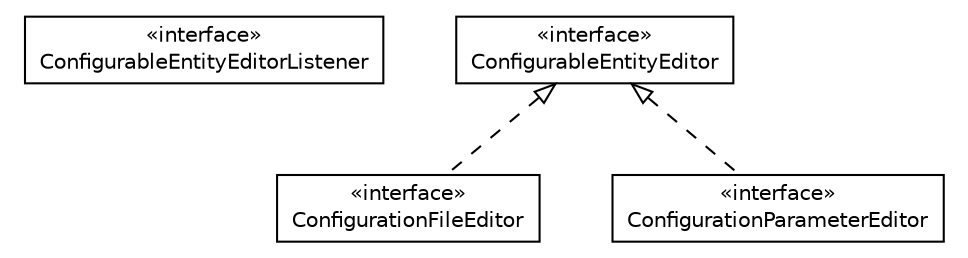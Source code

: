 #!/usr/local/bin/dot
#
# Class diagram 
# Generated by UMLGraph version R5_6-24-gf6e263 (http://www.umlgraph.org/)
#

digraph G {
	edge [fontname="Helvetica",fontsize=10,labelfontname="Helvetica",labelfontsize=10];
	node [fontname="Helvetica",fontsize=10,shape=plaintext];
	nodesep=0.25;
	ranksep=0.5;
	// org.universAAL.middleware.interfaces.configuration.configurationEditionTypes.ConfigurableEntityEditorListener
	c83886 [label=<<table title="org.universAAL.middleware.interfaces.configuration.configurationEditionTypes.ConfigurableEntityEditorListener" border="0" cellborder="1" cellspacing="0" cellpadding="2" port="p" href="./ConfigurableEntityEditorListener.html">
		<tr><td><table border="0" cellspacing="0" cellpadding="1">
<tr><td align="center" balign="center"> &#171;interface&#187; </td></tr>
<tr><td align="center" balign="center"> ConfigurableEntityEditorListener </td></tr>
		</table></td></tr>
		</table>>, URL="./ConfigurableEntityEditorListener.html", fontname="Helvetica", fontcolor="black", fontsize=10.0];
	// org.universAAL.middleware.interfaces.configuration.configurationEditionTypes.ConfigurationFileEditor
	c83887 [label=<<table title="org.universAAL.middleware.interfaces.configuration.configurationEditionTypes.ConfigurationFileEditor" border="0" cellborder="1" cellspacing="0" cellpadding="2" port="p" href="./ConfigurationFileEditor.html">
		<tr><td><table border="0" cellspacing="0" cellpadding="1">
<tr><td align="center" balign="center"> &#171;interface&#187; </td></tr>
<tr><td align="center" balign="center"> ConfigurationFileEditor </td></tr>
		</table></td></tr>
		</table>>, URL="./ConfigurationFileEditor.html", fontname="Helvetica", fontcolor="black", fontsize=10.0];
	// org.universAAL.middleware.interfaces.configuration.configurationEditionTypes.ConfigurableEntityEditor
	c83888 [label=<<table title="org.universAAL.middleware.interfaces.configuration.configurationEditionTypes.ConfigurableEntityEditor" border="0" cellborder="1" cellspacing="0" cellpadding="2" port="p" href="./ConfigurableEntityEditor.html">
		<tr><td><table border="0" cellspacing="0" cellpadding="1">
<tr><td align="center" balign="center"> &#171;interface&#187; </td></tr>
<tr><td align="center" balign="center"> ConfigurableEntityEditor </td></tr>
		</table></td></tr>
		</table>>, URL="./ConfigurableEntityEditor.html", fontname="Helvetica", fontcolor="black", fontsize=10.0];
	// org.universAAL.middleware.interfaces.configuration.configurationEditionTypes.ConfigurationParameterEditor
	c83889 [label=<<table title="org.universAAL.middleware.interfaces.configuration.configurationEditionTypes.ConfigurationParameterEditor" border="0" cellborder="1" cellspacing="0" cellpadding="2" port="p" href="./ConfigurationParameterEditor.html">
		<tr><td><table border="0" cellspacing="0" cellpadding="1">
<tr><td align="center" balign="center"> &#171;interface&#187; </td></tr>
<tr><td align="center" balign="center"> ConfigurationParameterEditor </td></tr>
		</table></td></tr>
		</table>>, URL="./ConfigurationParameterEditor.html", fontname="Helvetica", fontcolor="black", fontsize=10.0];
	//org.universAAL.middleware.interfaces.configuration.configurationEditionTypes.ConfigurationFileEditor implements org.universAAL.middleware.interfaces.configuration.configurationEditionTypes.ConfigurableEntityEditor
	c83888:p -> c83887:p [dir=back,arrowtail=empty,style=dashed];
	//org.universAAL.middleware.interfaces.configuration.configurationEditionTypes.ConfigurationParameterEditor implements org.universAAL.middleware.interfaces.configuration.configurationEditionTypes.ConfigurableEntityEditor
	c83888:p -> c83889:p [dir=back,arrowtail=empty,style=dashed];
}


